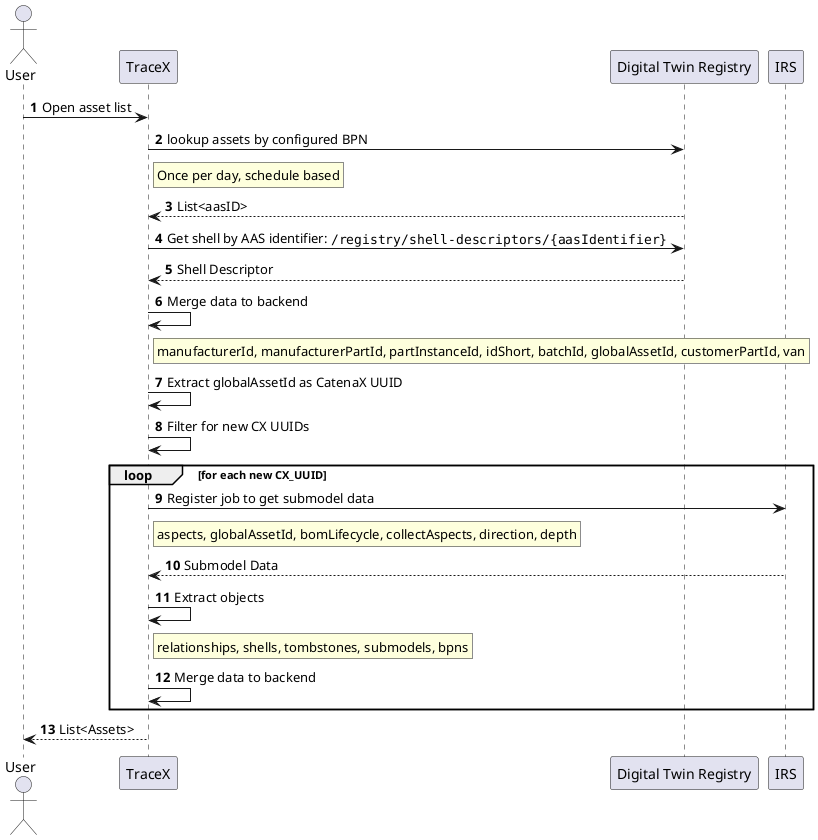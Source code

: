 @startuml
'https://plantuml.com/sequence-diagram
autonumber

actor User
participant TraceX
participant "Digital Twin Registry" as DTR
participant IRS

User -> TraceX: Open asset list
TraceX -> DTR: lookup assets by configured BPN
rnote right TraceX
Once per day, schedule based
end rnote
TraceX <-- DTR: List<aasID>

TraceX -> DTR: Get shell by AAS identifier: ""/registry/shell-descriptors/{aasIdentifier}""
TraceX <-- DTR: Shell Descriptor
TraceX -> TraceX: Merge data to backend
rnote right TraceX
manufacturerId, manufacturerPartId, partInstanceId, idShort, batchId, globalAssetId, customerPartId, van
end rnote
TraceX -> TraceX: Extract globalAssetId as CatenaX UUID
TraceX -> TraceX: Filter for new CX UUIDs

	loop for each new CX_UUID
        TraceX -> IRS: Register job to get submodel data
            rnote right TraceX
                aspects, globalAssetId, bomLifecycle, collectAspects, direction, depth
            end rnote
        TraceX <-- IRS: Submodel Data
        TraceX -> TraceX: Extract objects
            rnote right TraceX
                relationships, shells, tombstones, submodels, bpns
            end rnote
		TraceX -> TraceX: Merge data to backend
	end

User <-- TraceX: List<Assets>

@enduml
